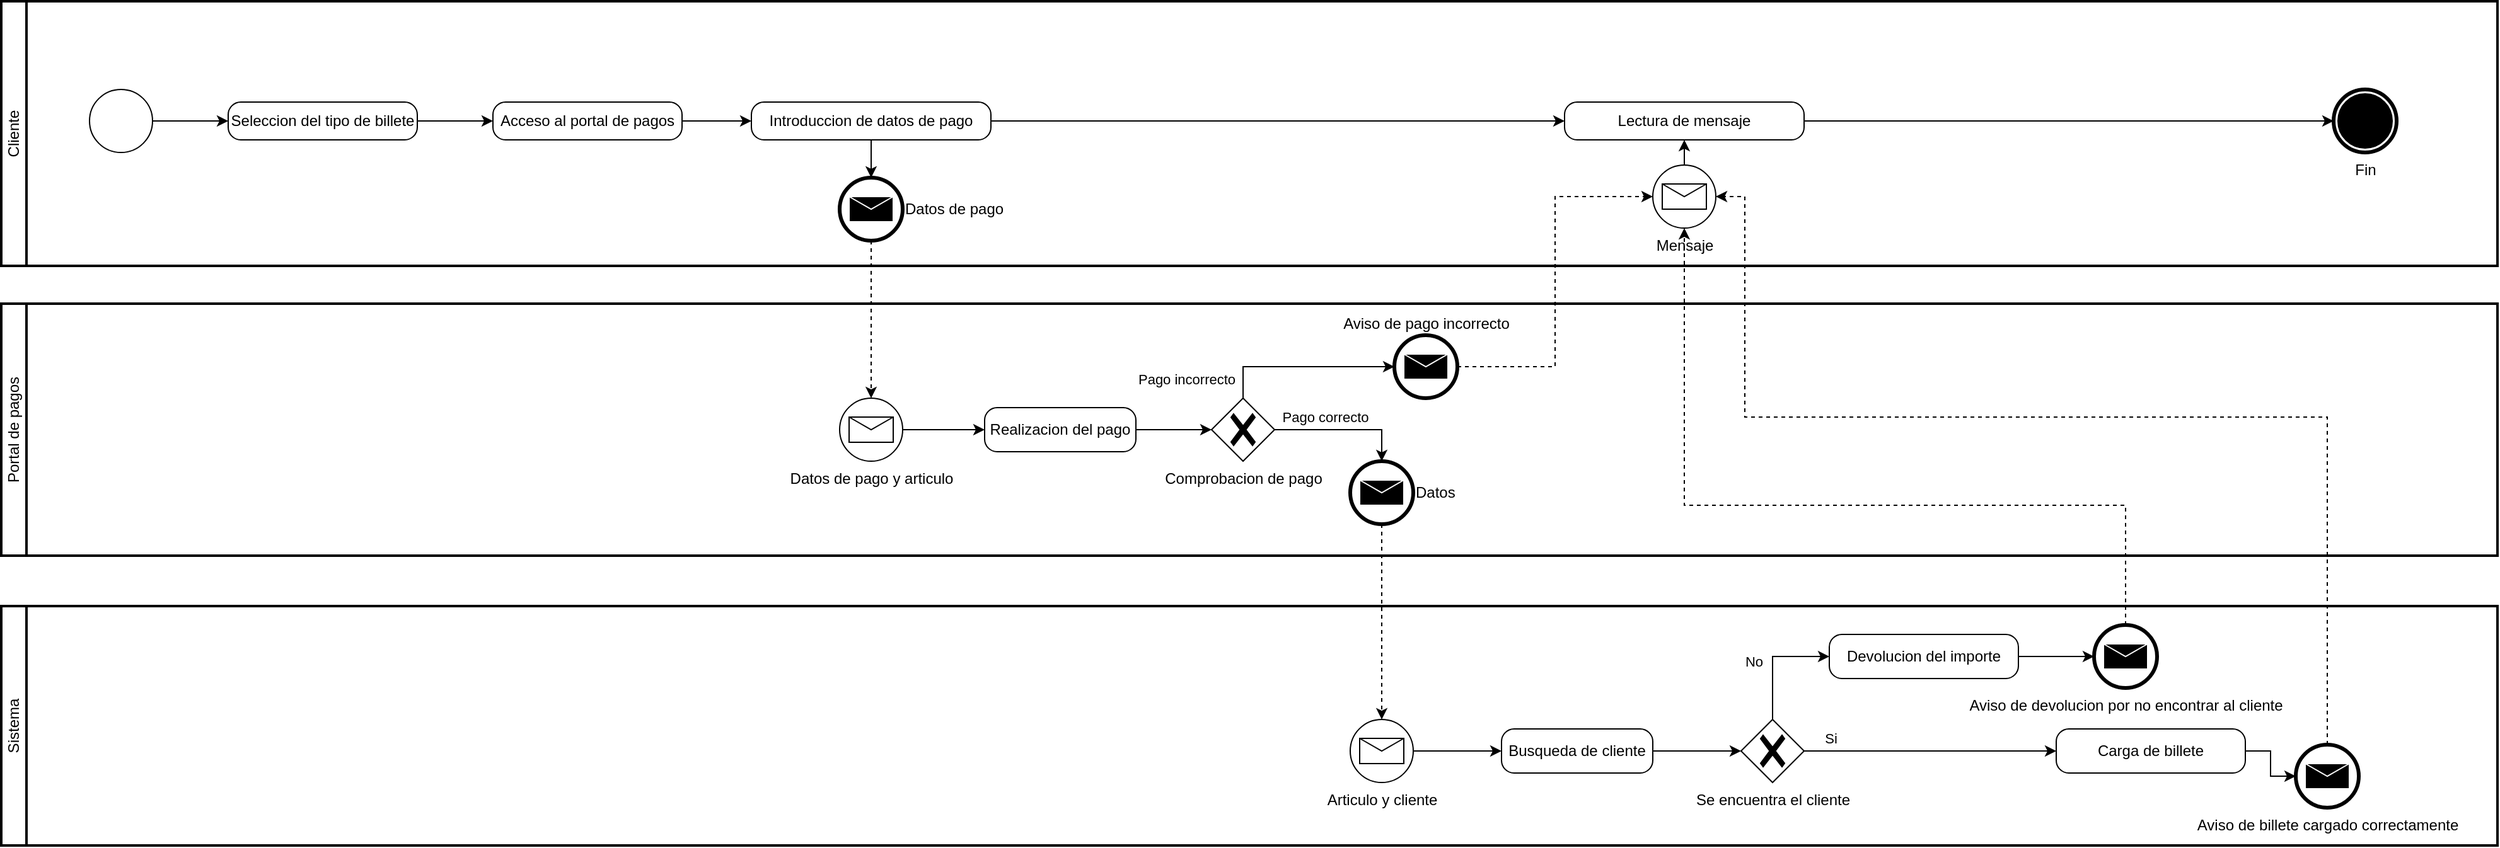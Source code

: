 <mxfile version="20.5.1" type="device"><diagram name="Page-1" id="2a216829-ef6e-dabb-86c1-c78162f3ba2b"><mxGraphModel dx="1422" dy="832" grid="1" gridSize="10" guides="1" tooltips="1" connect="1" arrows="1" fold="1" page="1" pageScale="1" pageWidth="850" pageHeight="1100" background="none" math="0" shadow="0"><root><mxCell id="0"/><mxCell id="1" parent="0"/><mxCell id="zQ9GRsHmNTR1tF8A57wF-2" value="Cliente&lt;br&gt;" style="swimlane;html=1;startSize=20;fontStyle=0;collapsible=0;horizontal=0;swimlaneLine=1;swimlaneFillColor=#ffffff;strokeWidth=2;whiteSpace=wrap;labelPosition=center;verticalLabelPosition=middle;align=center;verticalAlign=middle;" parent="1" vertex="1"><mxGeometry x="170" y="260" width="1980" height="210" as="geometry"/></mxCell><mxCell id="zQ9GRsHmNTR1tF8A57wF-4" style="edgeStyle=orthogonalEdgeStyle;rounded=0;orthogonalLoop=1;jettySize=auto;html=1;" parent="zQ9GRsHmNTR1tF8A57wF-2" source="zQ9GRsHmNTR1tF8A57wF-1" target="zQ9GRsHmNTR1tF8A57wF-3" edge="1"><mxGeometry relative="1" as="geometry"/></mxCell><mxCell id="zQ9GRsHmNTR1tF8A57wF-1" value="" style="points=[[0.145,0.145,0],[0.5,0,0],[0.855,0.145,0],[1,0.5,0],[0.855,0.855,0],[0.5,1,0],[0.145,0.855,0],[0,0.5,0]];shape=mxgraph.bpmn.event;html=1;verticalLabelPosition=bottom;labelBackgroundColor=#ffffff;verticalAlign=top;align=center;perimeter=ellipsePerimeter;outlineConnect=0;aspect=fixed;outline=standard;symbol=general;" parent="zQ9GRsHmNTR1tF8A57wF-2" vertex="1"><mxGeometry x="70" y="70" width="50" height="50" as="geometry"/></mxCell><mxCell id="zQ9GRsHmNTR1tF8A57wF-10" style="edgeStyle=orthogonalEdgeStyle;rounded=0;orthogonalLoop=1;jettySize=auto;html=1;entryX=0;entryY=0.5;entryDx=0;entryDy=0;entryPerimeter=0;" parent="zQ9GRsHmNTR1tF8A57wF-2" source="zQ9GRsHmNTR1tF8A57wF-3" target="zQ9GRsHmNTR1tF8A57wF-9" edge="1"><mxGeometry relative="1" as="geometry"/></mxCell><mxCell id="zQ9GRsHmNTR1tF8A57wF-3" value="Seleccion del tipo de billete" style="points=[[0.25,0,0],[0.5,0,0],[0.75,0,0],[1,0.25,0],[1,0.5,0],[1,0.75,0],[0.75,1,0],[0.5,1,0],[0.25,1,0],[0,0.75,0],[0,0.5,0],[0,0.25,0]];shape=mxgraph.bpmn.task;whiteSpace=wrap;rectStyle=rounded;size=10;html=1;taskMarker=abstract;" parent="zQ9GRsHmNTR1tF8A57wF-2" vertex="1"><mxGeometry x="180" y="80" width="150" height="30" as="geometry"/></mxCell><mxCell id="zQ9GRsHmNTR1tF8A57wF-12" style="edgeStyle=orthogonalEdgeStyle;rounded=0;orthogonalLoop=1;jettySize=auto;html=1;entryX=0;entryY=0.5;entryDx=0;entryDy=0;entryPerimeter=0;" parent="zQ9GRsHmNTR1tF8A57wF-2" source="zQ9GRsHmNTR1tF8A57wF-9" target="zQ9GRsHmNTR1tF8A57wF-11" edge="1"><mxGeometry relative="1" as="geometry"/></mxCell><mxCell id="zQ9GRsHmNTR1tF8A57wF-9" value="Acceso&amp;nbsp;al portal de pagos" style="points=[[0.25,0,0],[0.5,0,0],[0.75,0,0],[1,0.25,0],[1,0.5,0],[1,0.75,0],[0.75,1,0],[0.5,1,0],[0.25,1,0],[0,0.75,0],[0,0.5,0],[0,0.25,0]];shape=mxgraph.bpmn.task;whiteSpace=wrap;rectStyle=rounded;size=10;html=1;taskMarker=abstract;" parent="zQ9GRsHmNTR1tF8A57wF-2" vertex="1"><mxGeometry x="390" y="80" width="150" height="30" as="geometry"/></mxCell><mxCell id="zQ9GRsHmNTR1tF8A57wF-28" style="edgeStyle=orthogonalEdgeStyle;rounded=0;orthogonalLoop=1;jettySize=auto;html=1;entryX=0;entryY=0.5;entryDx=0;entryDy=0;entryPerimeter=0;" parent="zQ9GRsHmNTR1tF8A57wF-2" source="zQ9GRsHmNTR1tF8A57wF-11" target="zQ9GRsHmNTR1tF8A57wF-29" edge="1"><mxGeometry relative="1" as="geometry"/></mxCell><mxCell id="wXZIh20mGrpnlFhiextK-2" style="edgeStyle=orthogonalEdgeStyle;rounded=0;orthogonalLoop=1;jettySize=auto;html=1;entryX=0.5;entryY=0;entryDx=0;entryDy=0;entryPerimeter=0;" edge="1" parent="zQ9GRsHmNTR1tF8A57wF-2" source="zQ9GRsHmNTR1tF8A57wF-11" target="wXZIh20mGrpnlFhiextK-1"><mxGeometry relative="1" as="geometry"/></mxCell><mxCell id="zQ9GRsHmNTR1tF8A57wF-11" value="Introduccion de datos de pago" style="points=[[0.25,0,0],[0.5,0,0],[0.75,0,0],[1,0.25,0],[1,0.5,0],[1,0.75,0],[0.75,1,0],[0.5,1,0],[0.25,1,0],[0,0.75,0],[0,0.5,0],[0,0.25,0]];shape=mxgraph.bpmn.task;whiteSpace=wrap;rectStyle=rounded;size=10;html=1;taskMarker=abstract;" parent="zQ9GRsHmNTR1tF8A57wF-2" vertex="1"><mxGeometry x="595" y="80" width="190" height="30" as="geometry"/></mxCell><mxCell id="zQ9GRsHmNTR1tF8A57wF-26" value="Fin" style="points=[[0.145,0.145,0],[0.5,0,0],[0.855,0.145,0],[1,0.5,0],[0.855,0.855,0],[0.5,1,0],[0.145,0.855,0],[0,0.5,0]];shape=mxgraph.bpmn.event;html=1;verticalLabelPosition=bottom;labelBackgroundColor=#ffffff;verticalAlign=top;align=center;perimeter=ellipsePerimeter;outlineConnect=0;aspect=fixed;outline=end;symbol=terminate;" parent="zQ9GRsHmNTR1tF8A57wF-2" vertex="1"><mxGeometry x="1850" y="70" width="50" height="50" as="geometry"/></mxCell><mxCell id="zQ9GRsHmNTR1tF8A57wF-30" style="edgeStyle=orthogonalEdgeStyle;rounded=0;orthogonalLoop=1;jettySize=auto;html=1;entryX=0;entryY=0.5;entryDx=0;entryDy=0;entryPerimeter=0;" parent="zQ9GRsHmNTR1tF8A57wF-2" source="zQ9GRsHmNTR1tF8A57wF-29" target="zQ9GRsHmNTR1tF8A57wF-26" edge="1"><mxGeometry relative="1" as="geometry"/></mxCell><mxCell id="zQ9GRsHmNTR1tF8A57wF-29" value="Lectura de mensaje" style="points=[[0.25,0,0],[0.5,0,0],[0.75,0,0],[1,0.25,0],[1,0.5,0],[1,0.75,0],[0.75,1,0],[0.5,1,0],[0.25,1,0],[0,0.75,0],[0,0.5,0],[0,0.25,0]];shape=mxgraph.bpmn.task;whiteSpace=wrap;rectStyle=rounded;size=10;html=1;taskMarker=abstract;" parent="zQ9GRsHmNTR1tF8A57wF-2" vertex="1"><mxGeometry x="1240" y="80" width="190" height="30" as="geometry"/></mxCell><mxCell id="wXZIh20mGrpnlFhiextK-1" value="Datos de pago" style="points=[[0.145,0.145,0],[0.5,0,0],[0.855,0.145,0],[1,0.5,0],[0.855,0.855,0],[0.5,1,0],[0.145,0.855,0],[0,0.5,0]];shape=mxgraph.bpmn.event;html=1;verticalLabelPosition=middle;labelBackgroundColor=#ffffff;verticalAlign=middle;align=left;perimeter=ellipsePerimeter;outlineConnect=0;aspect=fixed;outline=end;symbol=message;labelPosition=right;" vertex="1" parent="zQ9GRsHmNTR1tF8A57wF-2"><mxGeometry x="665" y="140" width="50" height="50" as="geometry"/></mxCell><mxCell id="wXZIh20mGrpnlFhiextK-4" style="edgeStyle=orthogonalEdgeStyle;rounded=0;orthogonalLoop=1;jettySize=auto;html=1;entryX=0.5;entryY=1;entryDx=0;entryDy=0;entryPerimeter=0;exitX=0.5;exitY=0;exitDx=0;exitDy=0;exitPerimeter=0;" edge="1" parent="zQ9GRsHmNTR1tF8A57wF-2" source="wXZIh20mGrpnlFhiextK-3" target="zQ9GRsHmNTR1tF8A57wF-29"><mxGeometry relative="1" as="geometry"/></mxCell><mxCell id="wXZIh20mGrpnlFhiextK-3" value="Mensaje" style="points=[[0.145,0.145,0],[0.5,0,0],[0.855,0.145,0],[1,0.5,0],[0.855,0.855,0],[0.5,1,0],[0.145,0.855,0],[0,0.5,0]];shape=mxgraph.bpmn.event;html=1;verticalLabelPosition=bottom;labelBackgroundColor=#ffffff;verticalAlign=top;align=center;perimeter=ellipsePerimeter;outlineConnect=0;aspect=fixed;outline=standard;symbol=message;" vertex="1" parent="zQ9GRsHmNTR1tF8A57wF-2"><mxGeometry x="1310" y="130" width="50" height="50" as="geometry"/></mxCell><mxCell id="zQ9GRsHmNTR1tF8A57wF-13" value="Portal de pagos" style="swimlane;html=1;startSize=20;fontStyle=0;collapsible=0;horizontal=0;swimlaneLine=1;swimlaneFillColor=#ffffff;strokeWidth=2;whiteSpace=wrap;" parent="1" vertex="1"><mxGeometry x="170" y="500" width="1980" height="200" as="geometry"/></mxCell><mxCell id="zQ9GRsHmNTR1tF8A57wF-33" style="edgeStyle=orthogonalEdgeStyle;rounded=0;orthogonalLoop=1;jettySize=auto;html=1;entryX=0;entryY=0.5;entryDx=0;entryDy=0;entryPerimeter=0;" parent="zQ9GRsHmNTR1tF8A57wF-13" source="zQ9GRsHmNTR1tF8A57wF-18" target="zQ9GRsHmNTR1tF8A57wF-31" edge="1"><mxGeometry relative="1" as="geometry"/></mxCell><mxCell id="zQ9GRsHmNTR1tF8A57wF-18" value="Datos de pago y articulo" style="points=[[0.145,0.145,0],[0.5,0,0],[0.855,0.145,0],[1,0.5,0],[0.855,0.855,0],[0.5,1,0],[0.145,0.855,0],[0,0.5,0]];shape=mxgraph.bpmn.event;html=1;verticalLabelPosition=bottom;labelBackgroundColor=#ffffff;verticalAlign=top;align=center;perimeter=ellipsePerimeter;outlineConnect=0;aspect=fixed;outline=standard;symbol=message;" parent="zQ9GRsHmNTR1tF8A57wF-13" vertex="1"><mxGeometry x="665" y="75" width="50" height="50" as="geometry"/></mxCell><mxCell id="zQ9GRsHmNTR1tF8A57wF-21" value="Comprobacion de pago" style="points=[[0.25,0.25,0],[0.5,0,0],[0.75,0.25,0],[1,0.5,0],[0.75,0.75,0],[0.5,1,0],[0.25,0.75,0],[0,0.5,0]];shape=mxgraph.bpmn.gateway2;html=1;verticalLabelPosition=bottom;labelBackgroundColor=#ffffff;verticalAlign=top;align=center;perimeter=rhombusPerimeter;outlineConnect=0;outline=none;symbol=none;gwType=exclusive;" parent="zQ9GRsHmNTR1tF8A57wF-13" vertex="1"><mxGeometry x="960" y="75" width="50" height="50" as="geometry"/></mxCell><mxCell id="zQ9GRsHmNTR1tF8A57wF-34" style="edgeStyle=orthogonalEdgeStyle;rounded=0;orthogonalLoop=1;jettySize=auto;html=1;" parent="zQ9GRsHmNTR1tF8A57wF-13" source="zQ9GRsHmNTR1tF8A57wF-31" target="zQ9GRsHmNTR1tF8A57wF-21" edge="1"><mxGeometry relative="1" as="geometry"/></mxCell><mxCell id="zQ9GRsHmNTR1tF8A57wF-31" value="Realizacion del pago" style="points=[[0.25,0,0],[0.5,0,0],[0.75,0,0],[1,0.25,0],[1,0.5,0],[1,0.75,0],[0.75,1,0],[0.5,1,0],[0.25,1,0],[0,0.75,0],[0,0.5,0],[0,0.25,0]];shape=mxgraph.bpmn.task;whiteSpace=wrap;rectStyle=rounded;size=10;html=1;taskMarker=abstract;" parent="zQ9GRsHmNTR1tF8A57wF-13" vertex="1"><mxGeometry x="780" y="82.5" width="120" height="35" as="geometry"/></mxCell><mxCell id="zQ9GRsHmNTR1tF8A57wF-23" value="Aviso de pago incorrecto" style="points=[[0.145,0.145,0],[0.5,0,0],[0.855,0.145,0],[1,0.5,0],[0.855,0.855,0],[0.5,1,0],[0.145,0.855,0],[0,0.5,0]];shape=mxgraph.bpmn.event;html=1;verticalLabelPosition=top;labelBackgroundColor=#ffffff;verticalAlign=bottom;align=center;perimeter=ellipsePerimeter;outlineConnect=0;aspect=fixed;outline=end;symbol=message;labelPosition=center;" parent="zQ9GRsHmNTR1tF8A57wF-13" vertex="1"><mxGeometry x="1105" y="25" width="50" height="50" as="geometry"/></mxCell><mxCell id="zQ9GRsHmNTR1tF8A57wF-24" value="Pago incorrecto" style="edgeStyle=orthogonalEdgeStyle;rounded=0;orthogonalLoop=1;jettySize=auto;html=1;exitX=0.5;exitY=0;exitDx=0;exitDy=0;exitPerimeter=0;entryX=0;entryY=0.5;entryDx=0;entryDy=0;entryPerimeter=0;" parent="zQ9GRsHmNTR1tF8A57wF-13" source="zQ9GRsHmNTR1tF8A57wF-21" target="zQ9GRsHmNTR1tF8A57wF-23" edge="1"><mxGeometry x="-0.793" y="45" relative="1" as="geometry"><mxPoint x="990" y="30" as="targetPoint"/><Array as="points"><mxPoint x="985" y="50"/></Array><mxPoint as="offset"/></mxGeometry></mxCell><mxCell id="zQ9GRsHmNTR1tF8A57wF-36" value="Datos" style="points=[[0.145,0.145,0],[0.5,0,0],[0.855,0.145,0],[1,0.5,0],[0.855,0.855,0],[0.5,1,0],[0.145,0.855,0],[0,0.5,0]];shape=mxgraph.bpmn.event;html=1;verticalLabelPosition=middle;labelBackgroundColor=#ffffff;verticalAlign=middle;align=left;perimeter=ellipsePerimeter;outlineConnect=0;aspect=fixed;outline=end;symbol=message;labelPosition=right;" parent="zQ9GRsHmNTR1tF8A57wF-13" vertex="1"><mxGeometry x="1070" y="125" width="50" height="50" as="geometry"/></mxCell><mxCell id="zQ9GRsHmNTR1tF8A57wF-37" style="edgeStyle=orthogonalEdgeStyle;rounded=0;orthogonalLoop=1;jettySize=auto;html=1;entryX=0.5;entryY=0;entryDx=0;entryDy=0;entryPerimeter=0;" parent="zQ9GRsHmNTR1tF8A57wF-13" source="zQ9GRsHmNTR1tF8A57wF-21" target="zQ9GRsHmNTR1tF8A57wF-36" edge="1"><mxGeometry relative="1" as="geometry"/></mxCell><mxCell id="zQ9GRsHmNTR1tF8A57wF-38" value="Pago correcto" style="edgeLabel;html=1;align=center;verticalAlign=middle;resizable=0;points=[];" parent="zQ9GRsHmNTR1tF8A57wF-37" vertex="1" connectable="0"><mxGeometry x="-0.575" y="-3" relative="1" as="geometry"><mxPoint x="16" y="-13" as="offset"/></mxGeometry></mxCell><mxCell id="zQ9GRsHmNTR1tF8A57wF-19" style="edgeStyle=orthogonalEdgeStyle;rounded=0;orthogonalLoop=1;jettySize=auto;html=1;entryX=0.5;entryY=0;entryDx=0;entryDy=0;entryPerimeter=0;dashed=1;exitX=0.5;exitY=1;exitDx=0;exitDy=0;exitPerimeter=0;" parent="1" source="wXZIh20mGrpnlFhiextK-1" target="zQ9GRsHmNTR1tF8A57wF-18" edge="1"><mxGeometry relative="1" as="geometry"/></mxCell><mxCell id="zQ9GRsHmNTR1tF8A57wF-35" value="Sistema" style="swimlane;html=1;startSize=20;fontStyle=0;collapsible=0;horizontal=0;swimlaneLine=1;swimlaneFillColor=#ffffff;strokeWidth=2;whiteSpace=wrap;" parent="1" vertex="1"><mxGeometry x="170" y="740" width="1980" height="190" as="geometry"/></mxCell><mxCell id="zQ9GRsHmNTR1tF8A57wF-42" style="edgeStyle=orthogonalEdgeStyle;rounded=0;orthogonalLoop=1;jettySize=auto;html=1;entryX=0;entryY=0.5;entryDx=0;entryDy=0;entryPerimeter=0;" parent="zQ9GRsHmNTR1tF8A57wF-35" source="zQ9GRsHmNTR1tF8A57wF-39" target="zQ9GRsHmNTR1tF8A57wF-41" edge="1"><mxGeometry relative="1" as="geometry"/></mxCell><mxCell id="zQ9GRsHmNTR1tF8A57wF-39" value="Busqueda de cliente" style="points=[[0.25,0,0],[0.5,0,0],[0.75,0,0],[1,0.25,0],[1,0.5,0],[1,0.75,0],[0.75,1,0],[0.5,1,0],[0.25,1,0],[0,0.75,0],[0,0.5,0],[0,0.25,0]];shape=mxgraph.bpmn.task;whiteSpace=wrap;rectStyle=rounded;size=10;html=1;taskMarker=abstract;" parent="zQ9GRsHmNTR1tF8A57wF-35" vertex="1"><mxGeometry x="1190" y="97.5" width="120" height="35" as="geometry"/></mxCell><mxCell id="zQ9GRsHmNTR1tF8A57wF-54" style="edgeStyle=orthogonalEdgeStyle;rounded=0;orthogonalLoop=1;jettySize=auto;html=1;entryX=0;entryY=0.5;entryDx=0;entryDy=0;entryPerimeter=0;" parent="zQ9GRsHmNTR1tF8A57wF-35" source="zQ9GRsHmNTR1tF8A57wF-41" target="zQ9GRsHmNTR1tF8A57wF-50" edge="1"><mxGeometry relative="1" as="geometry"/></mxCell><mxCell id="zQ9GRsHmNTR1tF8A57wF-55" value="Si" style="edgeLabel;html=1;align=center;verticalAlign=middle;resizable=0;points=[];" parent="zQ9GRsHmNTR1tF8A57wF-54" vertex="1" connectable="0"><mxGeometry x="-0.795" relative="1" as="geometry"><mxPoint y="-10" as="offset"/></mxGeometry></mxCell><mxCell id="zQ9GRsHmNTR1tF8A57wF-41" value="Se encuentra el cliente" style="points=[[0.25,0.25,0],[0.5,0,0],[0.75,0.25,0],[1,0.5,0],[0.75,0.75,0],[0.5,1,0],[0.25,0.75,0],[0,0.5,0]];shape=mxgraph.bpmn.gateway2;html=1;verticalLabelPosition=bottom;labelBackgroundColor=#ffffff;verticalAlign=top;align=center;perimeter=rhombusPerimeter;outlineConnect=0;outline=none;symbol=none;gwType=exclusive;" parent="zQ9GRsHmNTR1tF8A57wF-35" vertex="1"><mxGeometry x="1380" y="90" width="50" height="50" as="geometry"/></mxCell><mxCell id="zQ9GRsHmNTR1tF8A57wF-59" style="edgeStyle=orthogonalEdgeStyle;rounded=0;orthogonalLoop=1;jettySize=auto;html=1;entryX=0;entryY=0.5;entryDx=0;entryDy=0;entryPerimeter=0;" parent="zQ9GRsHmNTR1tF8A57wF-35" source="zQ9GRsHmNTR1tF8A57wF-46" target="zQ9GRsHmNTR1tF8A57wF-56" edge="1"><mxGeometry relative="1" as="geometry"/></mxCell><mxCell id="zQ9GRsHmNTR1tF8A57wF-46" value="Devolucion del importe" style="points=[[0.25,0,0],[0.5,0,0],[0.75,0,0],[1,0.25,0],[1,0.5,0],[1,0.75,0],[0.75,1,0],[0.5,1,0],[0.25,1,0],[0,0.75,0],[0,0.5,0],[0,0.25,0]];shape=mxgraph.bpmn.task;whiteSpace=wrap;rectStyle=rounded;size=10;html=1;taskMarker=abstract;" parent="zQ9GRsHmNTR1tF8A57wF-35" vertex="1"><mxGeometry x="1450" y="22.5" width="150" height="35" as="geometry"/></mxCell><mxCell id="zQ9GRsHmNTR1tF8A57wF-47" style="edgeStyle=orthogonalEdgeStyle;rounded=0;orthogonalLoop=1;jettySize=auto;html=1;entryX=0;entryY=0.5;entryDx=0;entryDy=0;entryPerimeter=0;" parent="zQ9GRsHmNTR1tF8A57wF-35" source="zQ9GRsHmNTR1tF8A57wF-41" target="zQ9GRsHmNTR1tF8A57wF-46" edge="1"><mxGeometry relative="1" as="geometry"><Array as="points"><mxPoint x="1405" y="40"/></Array></mxGeometry></mxCell><mxCell id="zQ9GRsHmNTR1tF8A57wF-49" value="No" style="edgeLabel;html=1;align=center;verticalAlign=middle;resizable=0;points=[];" parent="zQ9GRsHmNTR1tF8A57wF-47" vertex="1" connectable="0"><mxGeometry x="-0.222" relative="1" as="geometry"><mxPoint x="-15" y="-9" as="offset"/></mxGeometry></mxCell><mxCell id="zQ9GRsHmNTR1tF8A57wF-60" style="edgeStyle=orthogonalEdgeStyle;rounded=0;orthogonalLoop=1;jettySize=auto;html=1;entryX=0;entryY=0.5;entryDx=0;entryDy=0;entryPerimeter=0;" parent="zQ9GRsHmNTR1tF8A57wF-35" source="zQ9GRsHmNTR1tF8A57wF-50" target="zQ9GRsHmNTR1tF8A57wF-58" edge="1"><mxGeometry relative="1" as="geometry"/></mxCell><mxCell id="zQ9GRsHmNTR1tF8A57wF-50" value="Carga de billete" style="points=[[0.25,0,0],[0.5,0,0],[0.75,0,0],[1,0.25,0],[1,0.5,0],[1,0.75,0],[0.75,1,0],[0.5,1,0],[0.25,1,0],[0,0.75,0],[0,0.5,0],[0,0.25,0]];shape=mxgraph.bpmn.task;whiteSpace=wrap;rectStyle=rounded;size=10;html=1;taskMarker=abstract;" parent="zQ9GRsHmNTR1tF8A57wF-35" vertex="1"><mxGeometry x="1630" y="97.5" width="150" height="35" as="geometry"/></mxCell><mxCell id="zQ9GRsHmNTR1tF8A57wF-56" value="Aviso de devolucion por no encontrar al cliente&lt;br&gt;" style="points=[[0.145,0.145,0],[0.5,0,0],[0.855,0.145,0],[1,0.5,0],[0.855,0.855,0],[0.5,1,0],[0.145,0.855,0],[0,0.5,0]];shape=mxgraph.bpmn.event;html=1;verticalLabelPosition=bottom;labelBackgroundColor=#ffffff;verticalAlign=top;align=center;perimeter=ellipsePerimeter;outlineConnect=0;aspect=fixed;outline=end;symbol=message;labelPosition=center;" parent="zQ9GRsHmNTR1tF8A57wF-35" vertex="1"><mxGeometry x="1660" y="15" width="50" height="50" as="geometry"/></mxCell><mxCell id="zQ9GRsHmNTR1tF8A57wF-58" value="&lt;span style=&quot;text-align: right;&quot;&gt;Aviso de billete cargado correctamente&lt;/span&gt;" style="points=[[0.145,0.145,0],[0.5,0,0],[0.855,0.145,0],[1,0.5,0],[0.855,0.855,0],[0.5,1,0],[0.145,0.855,0],[0,0.5,0]];shape=mxgraph.bpmn.event;html=1;verticalLabelPosition=bottom;labelBackgroundColor=#ffffff;verticalAlign=top;align=center;perimeter=ellipsePerimeter;outlineConnect=0;aspect=fixed;outline=end;symbol=message;labelPosition=center;" parent="zQ9GRsHmNTR1tF8A57wF-35" vertex="1"><mxGeometry x="1820" y="110" width="50" height="50" as="geometry"/></mxCell><mxCell id="zQ9GRsHmNTR1tF8A57wF-62" style="edgeStyle=orthogonalEdgeStyle;rounded=0;orthogonalLoop=1;jettySize=auto;html=1;entryX=0;entryY=0.5;entryDx=0;entryDy=0;entryPerimeter=0;" parent="zQ9GRsHmNTR1tF8A57wF-35" source="zQ9GRsHmNTR1tF8A57wF-61" target="zQ9GRsHmNTR1tF8A57wF-39" edge="1"><mxGeometry relative="1" as="geometry"/></mxCell><mxCell id="zQ9GRsHmNTR1tF8A57wF-61" value="Articulo y cliente" style="points=[[0.145,0.145,0],[0.5,0,0],[0.855,0.145,0],[1,0.5,0],[0.855,0.855,0],[0.5,1,0],[0.145,0.855,0],[0,0.5,0]];shape=mxgraph.bpmn.event;html=1;verticalLabelPosition=bottom;labelBackgroundColor=#ffffff;verticalAlign=top;align=center;perimeter=ellipsePerimeter;outlineConnect=0;aspect=fixed;outline=standard;symbol=message;" parent="zQ9GRsHmNTR1tF8A57wF-35" vertex="1"><mxGeometry x="1070" y="90" width="50" height="50" as="geometry"/></mxCell><mxCell id="zQ9GRsHmNTR1tF8A57wF-27" style="edgeStyle=orthogonalEdgeStyle;rounded=0;orthogonalLoop=1;jettySize=auto;html=1;entryX=0;entryY=0.5;entryDx=0;entryDy=0;entryPerimeter=0;dashed=1;" parent="1" source="zQ9GRsHmNTR1tF8A57wF-23" target="wXZIh20mGrpnlFhiextK-3" edge="1"><mxGeometry relative="1" as="geometry"/></mxCell><mxCell id="zQ9GRsHmNTR1tF8A57wF-44" style="edgeStyle=orthogonalEdgeStyle;rounded=0;orthogonalLoop=1;jettySize=auto;html=1;entryX=0.5;entryY=1;entryDx=0;entryDy=0;entryPerimeter=0;exitX=0.5;exitY=0;exitDx=0;exitDy=0;exitPerimeter=0;dashed=1;" parent="1" source="zQ9GRsHmNTR1tF8A57wF-56" target="wXZIh20mGrpnlFhiextK-3" edge="1"><mxGeometry relative="1" as="geometry"><mxPoint x="1505" y="400" as="sourcePoint"/><Array as="points"><mxPoint x="1855" y="660"/><mxPoint x="1505" y="660"/><mxPoint x="1505" y="450"/></Array></mxGeometry></mxCell><mxCell id="zQ9GRsHmNTR1tF8A57wF-53" style="edgeStyle=orthogonalEdgeStyle;rounded=0;orthogonalLoop=1;jettySize=auto;html=1;exitX=0.5;exitY=0;exitDx=0;exitDy=0;exitPerimeter=0;dashed=1;entryX=1;entryY=0.5;entryDx=0;entryDy=0;entryPerimeter=0;" parent="1" source="zQ9GRsHmNTR1tF8A57wF-58" target="wXZIh20mGrpnlFhiextK-3" edge="1"><mxGeometry relative="1" as="geometry"><mxPoint x="1805" y="400" as="sourcePoint"/><Array as="points"><mxPoint x="2015" y="590"/><mxPoint x="1553" y="590"/><mxPoint x="1553" y="415"/></Array><mxPoint x="1600" y="420" as="targetPoint"/></mxGeometry></mxCell><mxCell id="zQ9GRsHmNTR1tF8A57wF-40" style="edgeStyle=orthogonalEdgeStyle;rounded=0;orthogonalLoop=1;jettySize=auto;html=1;entryX=0.5;entryY=0;entryDx=0;entryDy=0;entryPerimeter=0;dashed=1;" parent="1" source="zQ9GRsHmNTR1tF8A57wF-36" target="zQ9GRsHmNTR1tF8A57wF-61" edge="1"><mxGeometry relative="1" as="geometry"/></mxCell></root></mxGraphModel></diagram></mxfile>